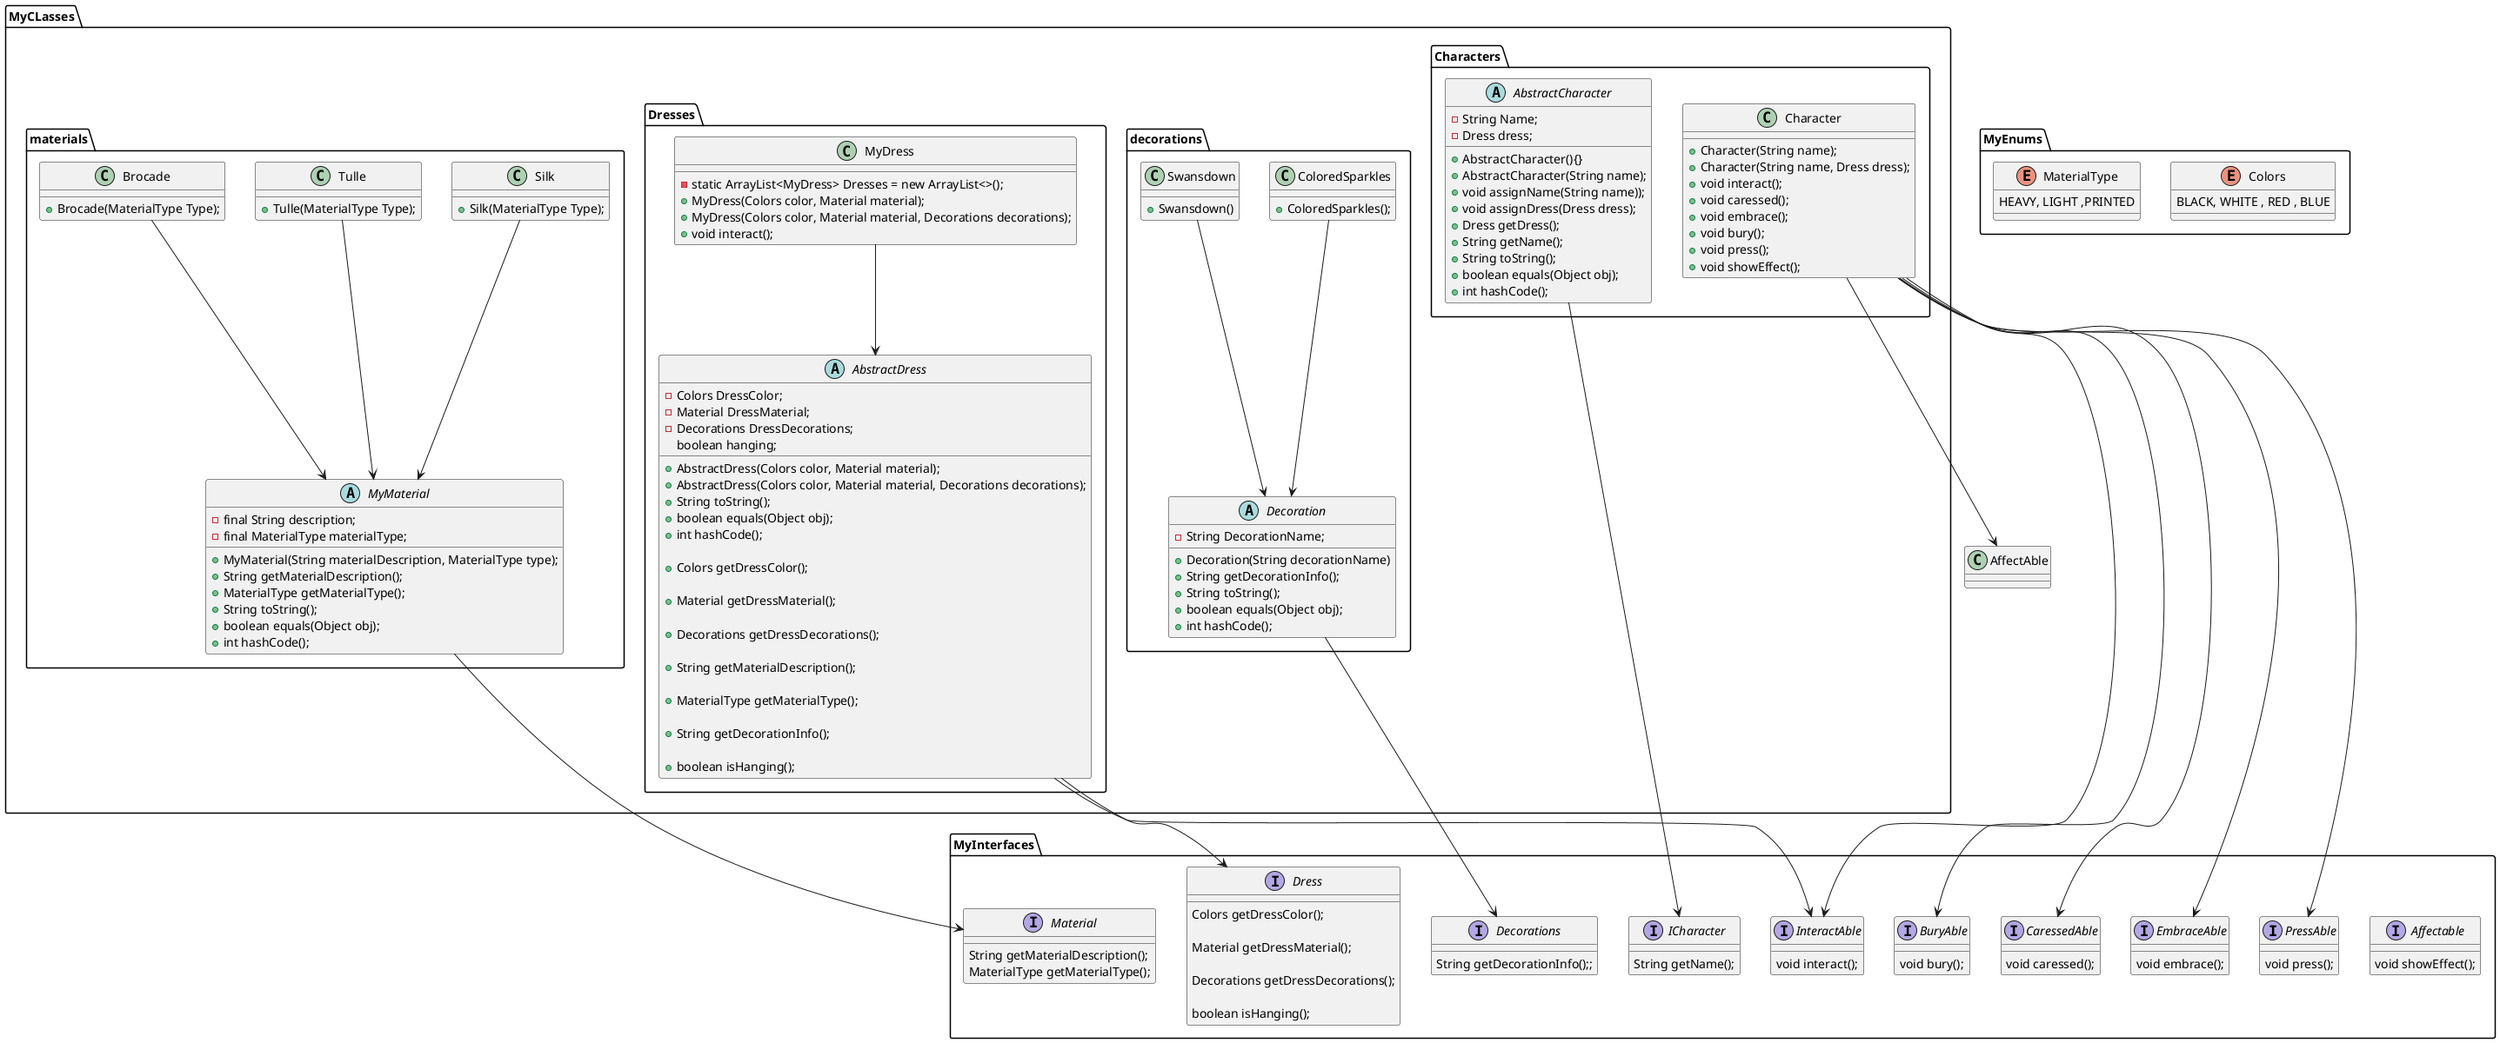 @startuml
package "MyCLasses"{
    package Characters{
        abstract class AbstractCharacter{
            -String Name;
            -Dress dress;

            +AbstractCharacter(){}
            +AbstractCharacter(String name);
            +void assignName(String name));
            +void assignDress(Dress dress);
            +Dress getDress();
            +String getName();
            +String toString();
            +boolean equals(Object obj);
            +int hashCode();
        }
        class Character{
            +Character(String name);
            +Character(String name, Dress dress);
            +void interact();
            +void caressed();
            +void embrace();
            +void bury();
            +void press();
            +void showEffect();
        }
    }
    package decorations{
        abstract class Decoration{
            -String DecorationName;
            +Decoration(String decorationName)
            +String getDecorationInfo();
            +String toString();
            +boolean equals(Object obj);
            +int hashCode();
        }

        class ColoredSparkles{
            +ColoredSparkles();
        }

        class Swansdown{
            +Swansdown()
        }
    }
    package Dresses{
        abstract class AbstractDress{
            -Colors DressColor;
            -Material DressMaterial;
            -Decorations DressDecorations;
            boolean hanging;

            +AbstractDress(Colors color, Material material);
            +AbstractDress(Colors color, Material material, Decorations decorations);


            +String toString();
            +boolean equals(Object obj);
            +int hashCode();

            +Colors getDressColor();

            +Material getDressMaterial();

            +Decorations getDressDecorations();

            +String getMaterialDescription();

            +MaterialType getMaterialType();

            +String getDecorationInfo();

            +boolean isHanging();
        }

        class MyDress{
            -static ArrayList<MyDress> Dresses = new ArrayList<>();
            +MyDress(Colors color, Material material);
            +MyDress(Colors color, Material material, Decorations decorations);
            +void interact();
        }


    }
    package materials{

        abstract class MyMaterial{
            -final String description;
            -final MaterialType materialType;

            +MyMaterial(String materialDescription, MaterialType type);
            +String getMaterialDescription();
            +MaterialType getMaterialType();
            +String toString();
            +boolean equals(Object obj);
            +int hashCode();
        }

        class Brocade{
            +Brocade(MaterialType Type);
        }

        class Silk{
            +Silk(MaterialType Type);
        }

        class Tulle{
            +Tulle(MaterialType Type);
        }


    }

}


package MyEnums{
    enum Colors{
        BLACK, WHITE , RED , BLUE
    }

    enum MaterialType{
        HEAVY, LIGHT ,PRINTED
    }
}


package MyInterfaces{
    interface Affectable{
        void showEffect();
    }

    interface BuryAble{
        void bury();
    }

    interface CaressedAble{
        void caressed();
    }

    interface Decorations{
        String getDecorationInfo();;
    }

    interface Dress {
        Colors getDressColor();

        Material getDressMaterial();

        Decorations getDressDecorations();

        boolean isHanging();
    }

    interface EmbraceAble{
        void embrace();
    }

    interface ICharacter{
        String getName();
    }

    interface InteractAble{
        void interact();
    }

    interface Material{
        String getMaterialDescription();
        MaterialType getMaterialType();
    }

    interface PressAble{
        void press();
    }

}

AbstractCharacter ---> ICharacter
Character --> CaressedAble
Character --> InteractAble
Character --> EmbraceAble
Character --> BuryAble
Character --> PressAble
Character --> AffectAble

Decoration --> Decorations
ColoredSparkles --> Decoration
Swansdown --> Decoration

AbstractDress --> InteractAble
AbstractDress --> Dress

MyDress --> AbstractDress

MyMaterial --> Material
Brocade --> MyMaterial
Silk --> MyMaterial
Tulle --> MyMaterial
@enduml